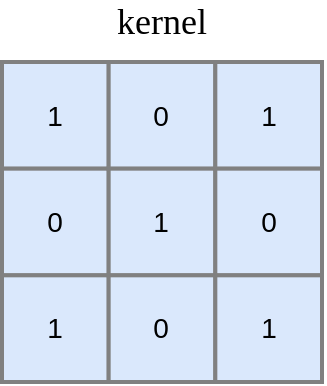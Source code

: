 <mxfile version="13.3.4" type="device"><diagram id="U7YX2mucO1auJASY0OIV" name="Page-1"><mxGraphModel dx="931" dy="509" grid="1" gridSize="10" guides="1" tooltips="1" connect="1" arrows="1" fold="1" page="1" pageScale="1" pageWidth="827" pageHeight="1169" math="0" shadow="0"><root><mxCell id="0"/><mxCell id="1" parent="0"/><mxCell id="yEEwRTy8jx2nqnegs0bY-10" value="&lt;font style=&quot;font-size: 18px&quot; face=&quot;lmodern&quot;&gt;kernel&lt;/font&gt;" style="text;html=1;strokeColor=none;fillColor=none;align=center;verticalAlign=middle;whiteSpace=wrap;rounded=0;" parent="1" vertex="1"><mxGeometry x="330" y="90" width="140" height="20" as="geometry"/></mxCell><mxCell id="eS-DqUepnWWvuRuVMnWL-2" value="" style="group" vertex="1" connectable="0" parent="1"><mxGeometry x="320" y="120" width="160" height="160" as="geometry"/></mxCell><mxCell id="yEEwRTy8jx2nqnegs0bY-1" value="1" style="whiteSpace=wrap;html=1;aspect=fixed;fillColor=#dae8fc;fontSize=14;strokeColor=#808080;strokeWidth=2;" parent="eS-DqUepnWWvuRuVMnWL-2" vertex="1"><mxGeometry width="53.333" height="53.333" as="geometry"/></mxCell><mxCell id="yEEwRTy8jx2nqnegs0bY-2" value="0" style="whiteSpace=wrap;html=1;aspect=fixed;fillColor=#dae8fc;fontSize=14;strokeColor=#808080;strokeWidth=2;" parent="eS-DqUepnWWvuRuVMnWL-2" vertex="1"><mxGeometry y="53.333" width="53.333" height="53.333" as="geometry"/></mxCell><mxCell id="yEEwRTy8jx2nqnegs0bY-3" value="1" style="whiteSpace=wrap;html=1;aspect=fixed;fillColor=#dae8fc;fontSize=14;strokeColor=#808080;strokeWidth=2;" parent="eS-DqUepnWWvuRuVMnWL-2" vertex="1"><mxGeometry y="106.667" width="53.333" height="53.333" as="geometry"/></mxCell><mxCell id="yEEwRTy8jx2nqnegs0bY-4" value="0" style="whiteSpace=wrap;html=1;aspect=fixed;fillColor=#dae8fc;fontSize=14;strokeColor=#808080;strokeWidth=2;" parent="eS-DqUepnWWvuRuVMnWL-2" vertex="1"><mxGeometry x="53.333" width="53.333" height="53.333" as="geometry"/></mxCell><mxCell id="yEEwRTy8jx2nqnegs0bY-5" value="1" style="whiteSpace=wrap;html=1;aspect=fixed;fillColor=#dae8fc;fontSize=14;strokeColor=#808080;strokeWidth=2;" parent="eS-DqUepnWWvuRuVMnWL-2" vertex="1"><mxGeometry x="53.333" y="53.333" width="53.333" height="53.333" as="geometry"/></mxCell><mxCell id="yEEwRTy8jx2nqnegs0bY-6" value="0" style="whiteSpace=wrap;html=1;aspect=fixed;fillColor=#dae8fc;fontSize=14;strokeColor=#808080;strokeWidth=2;" parent="eS-DqUepnWWvuRuVMnWL-2" vertex="1"><mxGeometry x="53.333" y="106.667" width="53.333" height="53.333" as="geometry"/></mxCell><mxCell id="yEEwRTy8jx2nqnegs0bY-7" value="1" style="whiteSpace=wrap;html=1;aspect=fixed;fillColor=#dae8fc;fontSize=14;strokeColor=#808080;strokeWidth=2;" parent="eS-DqUepnWWvuRuVMnWL-2" vertex="1"><mxGeometry x="106.667" width="53.333" height="53.333" as="geometry"/></mxCell><mxCell id="yEEwRTy8jx2nqnegs0bY-8" value="0" style="whiteSpace=wrap;html=1;aspect=fixed;fillColor=#dae8fc;fontSize=14;strokeColor=#808080;strokeWidth=2;" parent="eS-DqUepnWWvuRuVMnWL-2" vertex="1"><mxGeometry x="106.667" y="53.333" width="53.333" height="53.333" as="geometry"/></mxCell><mxCell id="yEEwRTy8jx2nqnegs0bY-9" value="1" style="whiteSpace=wrap;html=1;aspect=fixed;fillColor=#dae8fc;fontSize=14;strokeColor=#808080;strokeWidth=2;" parent="eS-DqUepnWWvuRuVMnWL-2" vertex="1"><mxGeometry x="106.667" y="106.667" width="53.333" height="53.333" as="geometry"/></mxCell></root></mxGraphModel></diagram></mxfile>